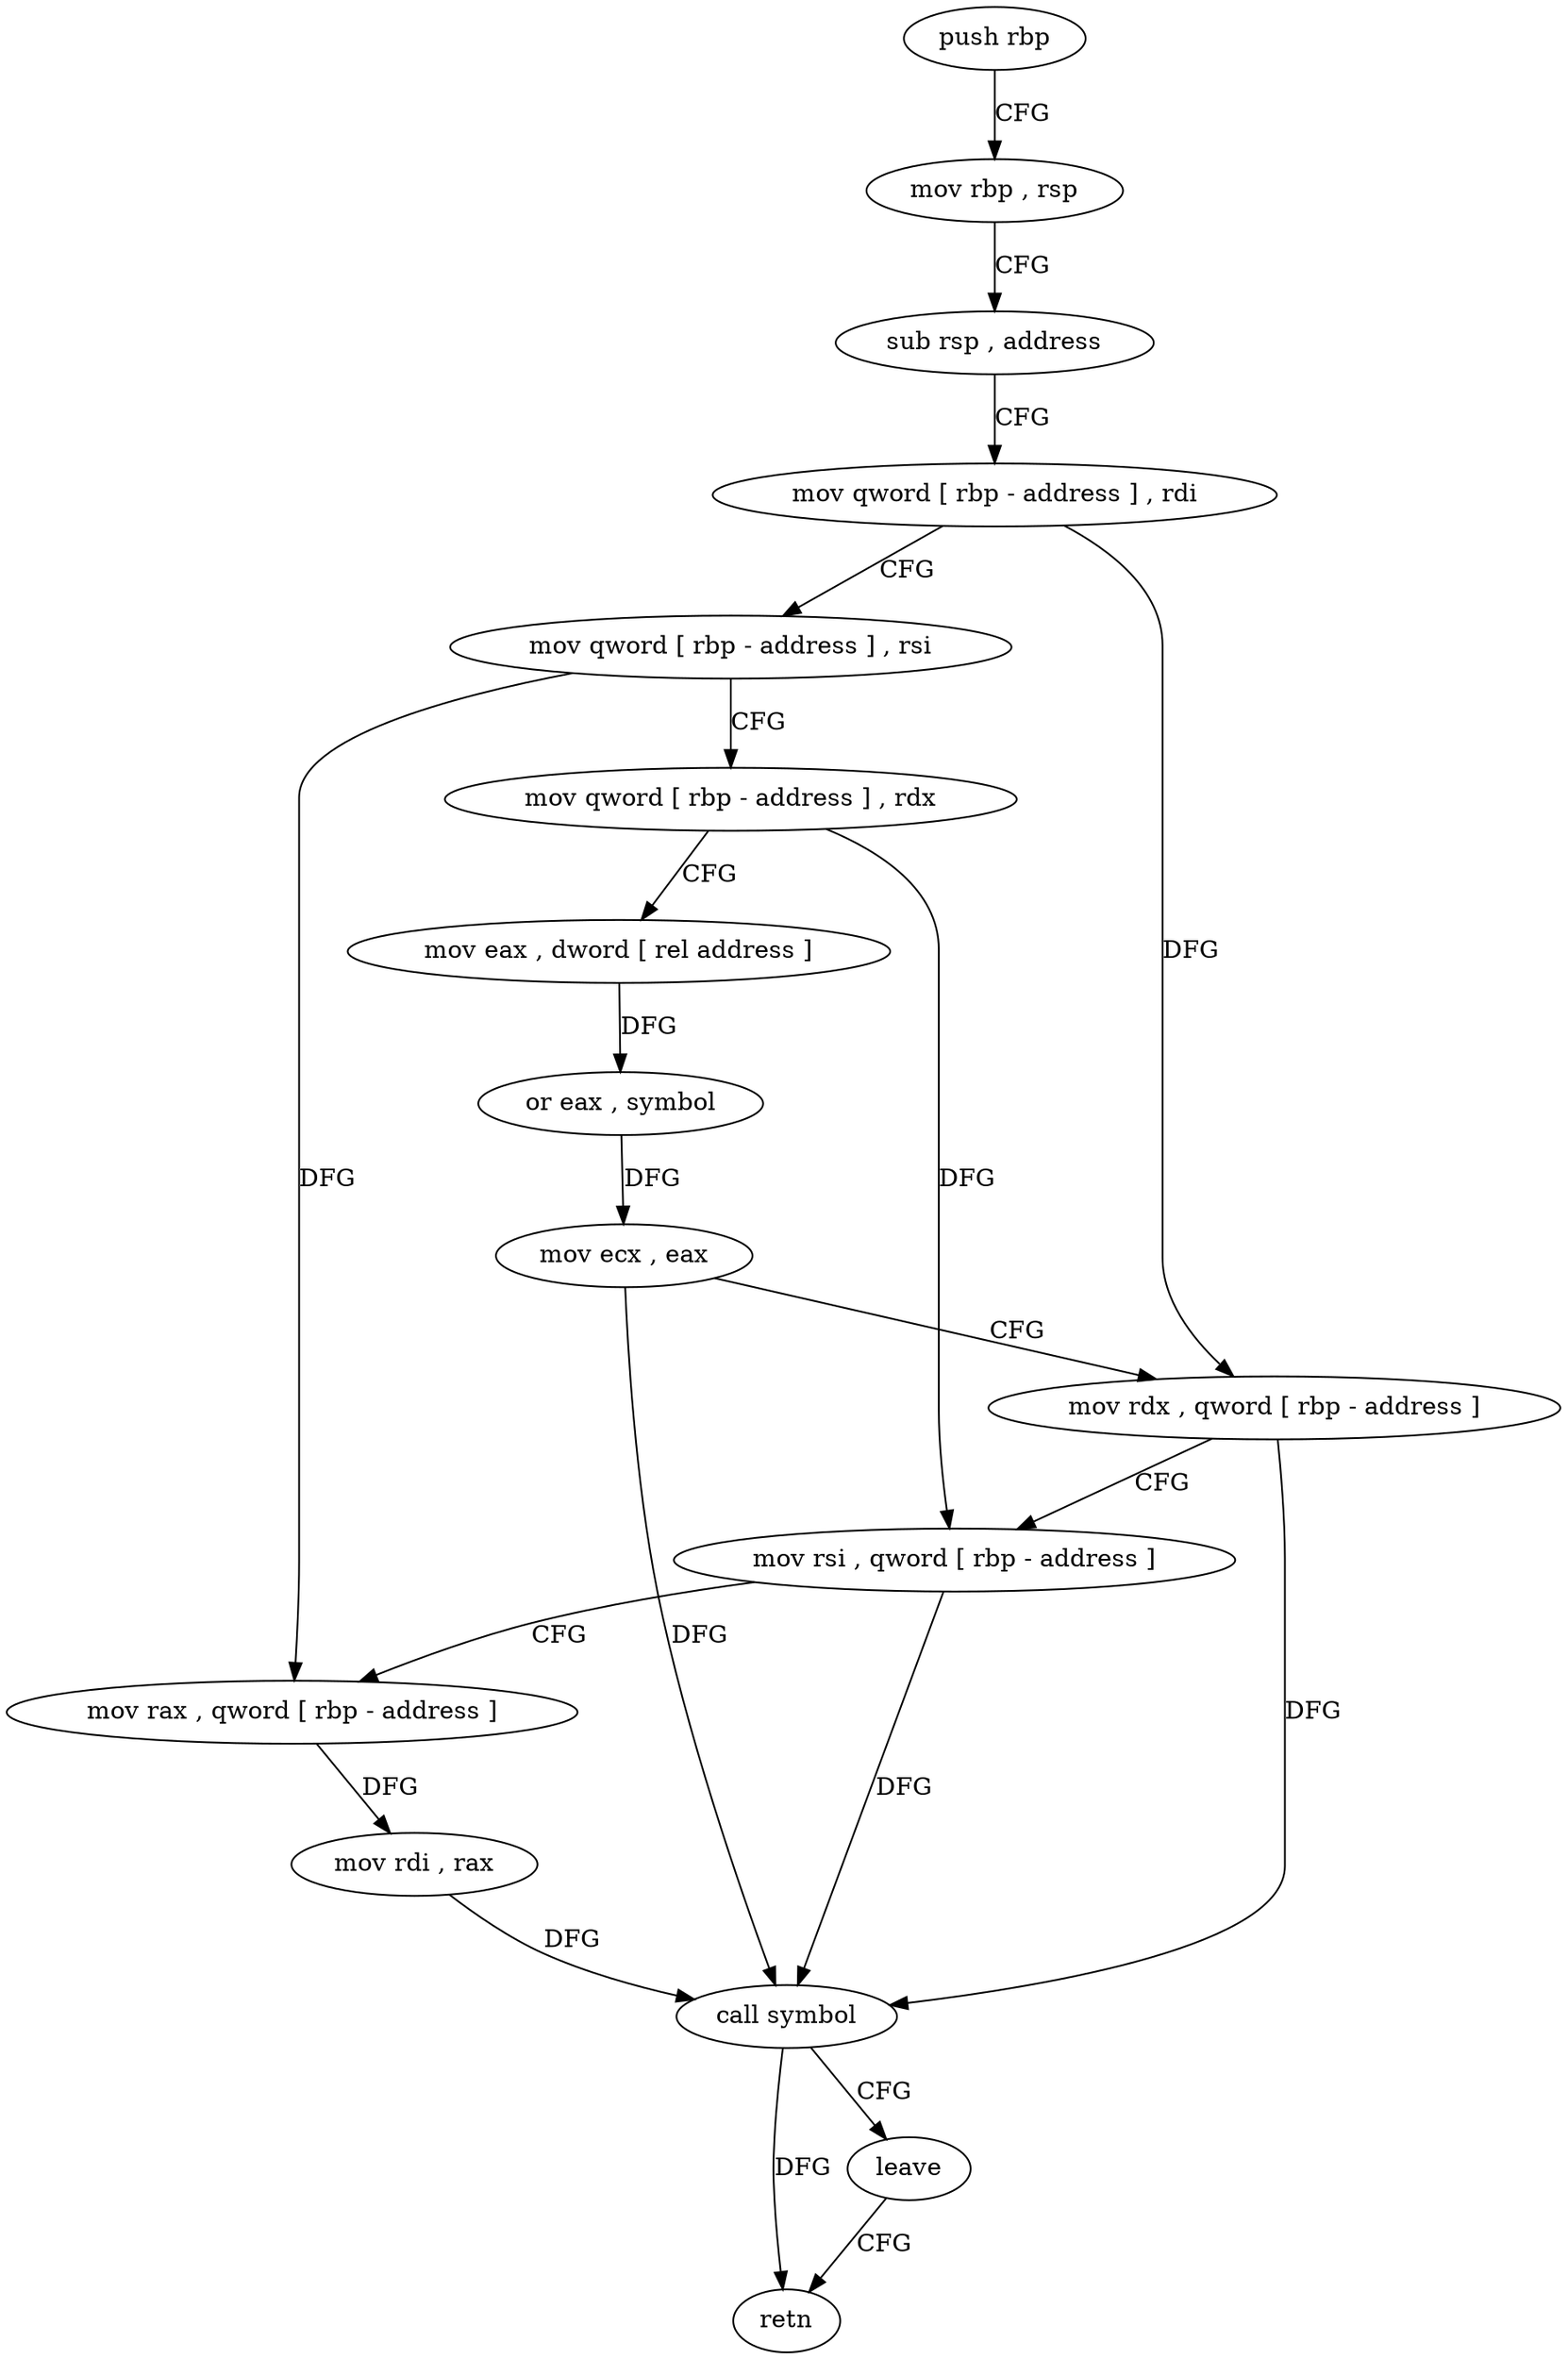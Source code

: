 digraph "func" {
"4261146" [label = "push rbp" ]
"4261147" [label = "mov rbp , rsp" ]
"4261150" [label = "sub rsp , address" ]
"4261154" [label = "mov qword [ rbp - address ] , rdi" ]
"4261158" [label = "mov qword [ rbp - address ] , rsi" ]
"4261162" [label = "mov qword [ rbp - address ] , rdx" ]
"4261166" [label = "mov eax , dword [ rel address ]" ]
"4261172" [label = "or eax , symbol" ]
"4261177" [label = "mov ecx , eax" ]
"4261179" [label = "mov rdx , qword [ rbp - address ]" ]
"4261183" [label = "mov rsi , qword [ rbp - address ]" ]
"4261187" [label = "mov rax , qword [ rbp - address ]" ]
"4261191" [label = "mov rdi , rax" ]
"4261194" [label = "call symbol" ]
"4261199" [label = "leave" ]
"4261200" [label = "retn" ]
"4261146" -> "4261147" [ label = "CFG" ]
"4261147" -> "4261150" [ label = "CFG" ]
"4261150" -> "4261154" [ label = "CFG" ]
"4261154" -> "4261158" [ label = "CFG" ]
"4261154" -> "4261179" [ label = "DFG" ]
"4261158" -> "4261162" [ label = "CFG" ]
"4261158" -> "4261187" [ label = "DFG" ]
"4261162" -> "4261166" [ label = "CFG" ]
"4261162" -> "4261183" [ label = "DFG" ]
"4261166" -> "4261172" [ label = "DFG" ]
"4261172" -> "4261177" [ label = "DFG" ]
"4261177" -> "4261179" [ label = "CFG" ]
"4261177" -> "4261194" [ label = "DFG" ]
"4261179" -> "4261183" [ label = "CFG" ]
"4261179" -> "4261194" [ label = "DFG" ]
"4261183" -> "4261187" [ label = "CFG" ]
"4261183" -> "4261194" [ label = "DFG" ]
"4261187" -> "4261191" [ label = "DFG" ]
"4261191" -> "4261194" [ label = "DFG" ]
"4261194" -> "4261199" [ label = "CFG" ]
"4261194" -> "4261200" [ label = "DFG" ]
"4261199" -> "4261200" [ label = "CFG" ]
}
